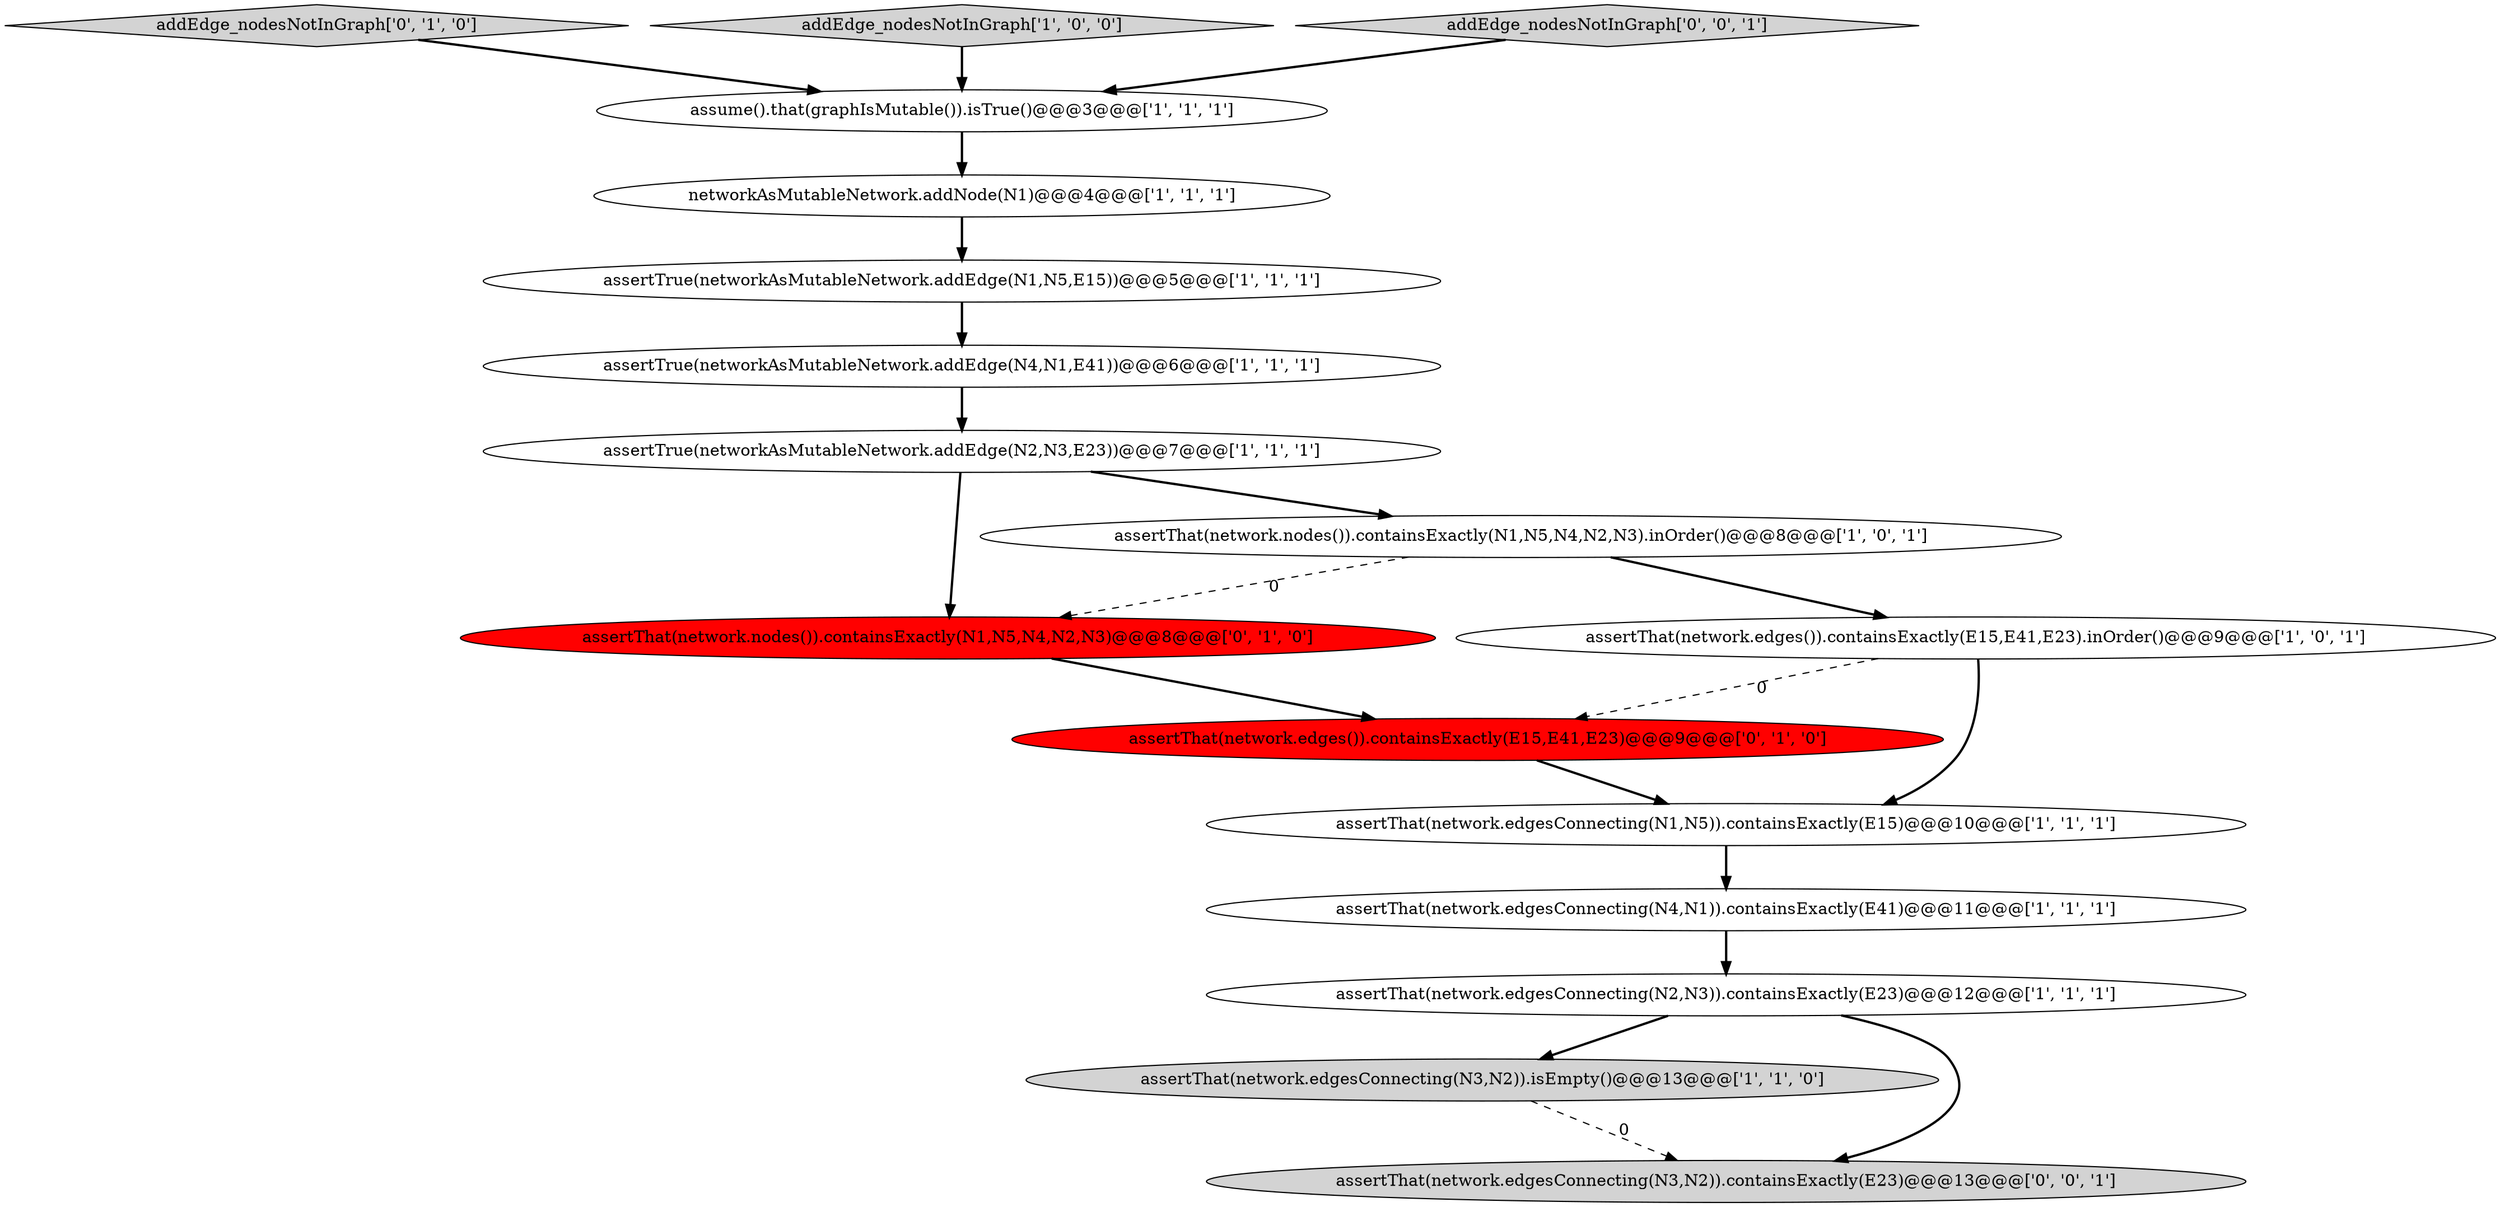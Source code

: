digraph {
5 [style = filled, label = "assertThat(network.edgesConnecting(N3,N2)).isEmpty()@@@13@@@['1', '1', '0']", fillcolor = lightgray, shape = ellipse image = "AAA0AAABBB1BBB"];
14 [style = filled, label = "assertThat(network.edges()).containsExactly(E15,E41,E23)@@@9@@@['0', '1', '0']", fillcolor = red, shape = ellipse image = "AAA1AAABBB2BBB"];
4 [style = filled, label = "assertTrue(networkAsMutableNetwork.addEdge(N1,N5,E15))@@@5@@@['1', '1', '1']", fillcolor = white, shape = ellipse image = "AAA0AAABBB1BBB"];
8 [style = filled, label = "assertThat(network.edgesConnecting(N2,N3)).containsExactly(E23)@@@12@@@['1', '1', '1']", fillcolor = white, shape = ellipse image = "AAA0AAABBB1BBB"];
12 [style = filled, label = "assertThat(network.nodes()).containsExactly(N1,N5,N4,N2,N3)@@@8@@@['0', '1', '0']", fillcolor = red, shape = ellipse image = "AAA1AAABBB2BBB"];
3 [style = filled, label = "assertThat(network.nodes()).containsExactly(N1,N5,N4,N2,N3).inOrder()@@@8@@@['1', '0', '1']", fillcolor = white, shape = ellipse image = "AAA0AAABBB1BBB"];
1 [style = filled, label = "assertThat(network.edgesConnecting(N1,N5)).containsExactly(E15)@@@10@@@['1', '1', '1']", fillcolor = white, shape = ellipse image = "AAA0AAABBB1BBB"];
10 [style = filled, label = "assertTrue(networkAsMutableNetwork.addEdge(N2,N3,E23))@@@7@@@['1', '1', '1']", fillcolor = white, shape = ellipse image = "AAA0AAABBB1BBB"];
9 [style = filled, label = "networkAsMutableNetwork.addNode(N1)@@@4@@@['1', '1', '1']", fillcolor = white, shape = ellipse image = "AAA0AAABBB1BBB"];
7 [style = filled, label = "assertTrue(networkAsMutableNetwork.addEdge(N4,N1,E41))@@@6@@@['1', '1', '1']", fillcolor = white, shape = ellipse image = "AAA0AAABBB1BBB"];
2 [style = filled, label = "assertThat(network.edges()).containsExactly(E15,E41,E23).inOrder()@@@9@@@['1', '0', '1']", fillcolor = white, shape = ellipse image = "AAA0AAABBB1BBB"];
0 [style = filled, label = "assume().that(graphIsMutable()).isTrue()@@@3@@@['1', '1', '1']", fillcolor = white, shape = ellipse image = "AAA0AAABBB1BBB"];
15 [style = filled, label = "assertThat(network.edgesConnecting(N3,N2)).containsExactly(E23)@@@13@@@['0', '0', '1']", fillcolor = lightgray, shape = ellipse image = "AAA0AAABBB3BBB"];
13 [style = filled, label = "addEdge_nodesNotInGraph['0', '1', '0']", fillcolor = lightgray, shape = diamond image = "AAA0AAABBB2BBB"];
11 [style = filled, label = "addEdge_nodesNotInGraph['1', '0', '0']", fillcolor = lightgray, shape = diamond image = "AAA0AAABBB1BBB"];
16 [style = filled, label = "addEdge_nodesNotInGraph['0', '0', '1']", fillcolor = lightgray, shape = diamond image = "AAA0AAABBB3BBB"];
6 [style = filled, label = "assertThat(network.edgesConnecting(N4,N1)).containsExactly(E41)@@@11@@@['1', '1', '1']", fillcolor = white, shape = ellipse image = "AAA0AAABBB1BBB"];
6->8 [style = bold, label=""];
13->0 [style = bold, label=""];
10->3 [style = bold, label=""];
0->9 [style = bold, label=""];
11->0 [style = bold, label=""];
1->6 [style = bold, label=""];
16->0 [style = bold, label=""];
8->15 [style = bold, label=""];
3->12 [style = dashed, label="0"];
3->2 [style = bold, label=""];
8->5 [style = bold, label=""];
2->14 [style = dashed, label="0"];
5->15 [style = dashed, label="0"];
7->10 [style = bold, label=""];
10->12 [style = bold, label=""];
2->1 [style = bold, label=""];
4->7 [style = bold, label=""];
14->1 [style = bold, label=""];
9->4 [style = bold, label=""];
12->14 [style = bold, label=""];
}
